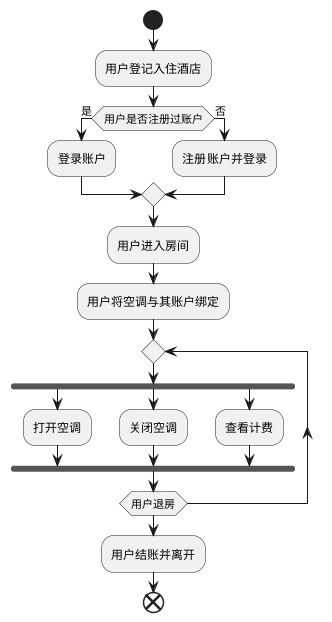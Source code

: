 @startuml UserAction

start

:用户登记入住酒店;

if (用户是否注册过账户) then (是)
    :登录账户;
else (否)
    :注册账户并登录;
endif

:用户进入房间;
:用户将空调与其账户绑定;

repeat
fork
    :打开空调;
fork again
    :关闭空调;
fork again
    :查看计费;
endfork
repeat while (用户退房)

:用户结账并离开;

end
@enduml